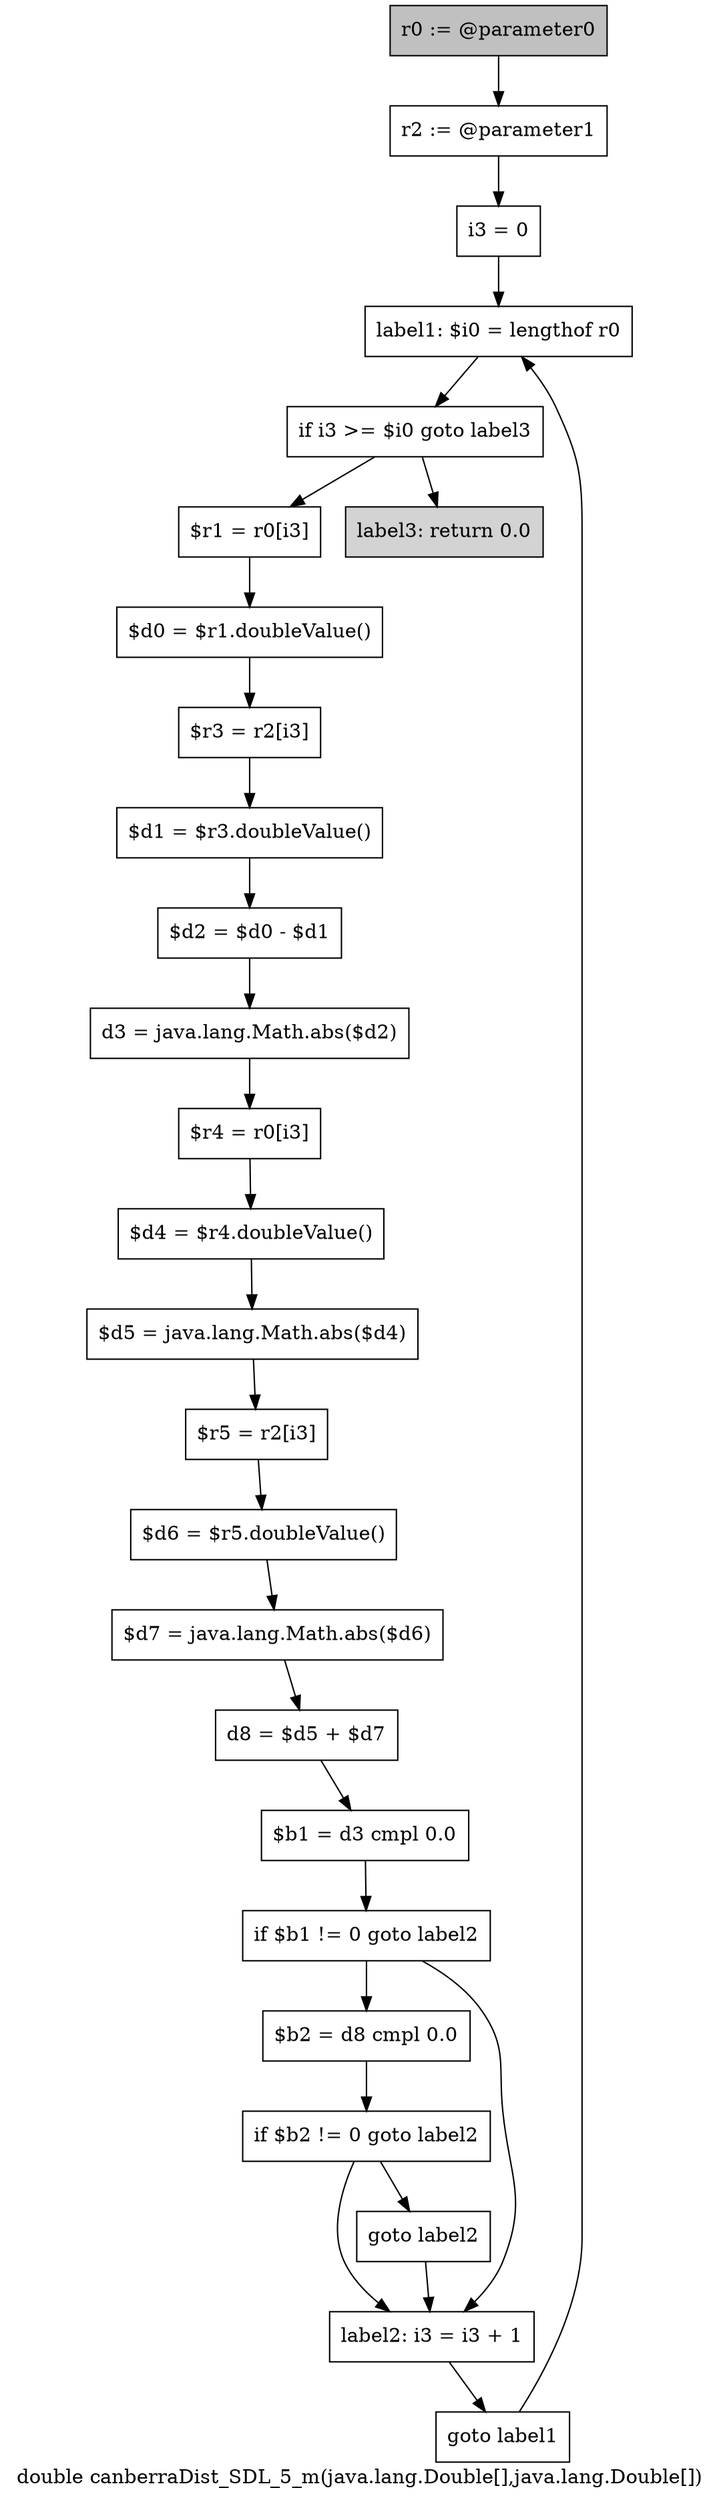 digraph "double canberraDist_SDL_5_m(java.lang.Double[],java.lang.Double[])" {
    label="double canberraDist_SDL_5_m(java.lang.Double[],java.lang.Double[])";
    node [shape=box];
    "0" [style=filled,fillcolor=gray,label="r0 := @parameter0",];
    "1" [label="r2 := @parameter1",];
    "0"->"1";
    "2" [label="i3 = 0",];
    "1"->"2";
    "3" [label="label1: $i0 = lengthof r0",];
    "2"->"3";
    "4" [label="if i3 >= $i0 goto label3",];
    "3"->"4";
    "5" [label="$r1 = r0[i3]",];
    "4"->"5";
    "25" [style=filled,fillcolor=lightgray,label="label3: return 0.0",];
    "4"->"25";
    "6" [label="$d0 = $r1.doubleValue()",];
    "5"->"6";
    "7" [label="$r3 = r2[i3]",];
    "6"->"7";
    "8" [label="$d1 = $r3.doubleValue()",];
    "7"->"8";
    "9" [label="$d2 = $d0 - $d1",];
    "8"->"9";
    "10" [label="d3 = java.lang.Math.abs($d2)",];
    "9"->"10";
    "11" [label="$r4 = r0[i3]",];
    "10"->"11";
    "12" [label="$d4 = $r4.doubleValue()",];
    "11"->"12";
    "13" [label="$d5 = java.lang.Math.abs($d4)",];
    "12"->"13";
    "14" [label="$r5 = r2[i3]",];
    "13"->"14";
    "15" [label="$d6 = $r5.doubleValue()",];
    "14"->"15";
    "16" [label="$d7 = java.lang.Math.abs($d6)",];
    "15"->"16";
    "17" [label="d8 = $d5 + $d7",];
    "16"->"17";
    "18" [label="$b1 = d3 cmpl 0.0",];
    "17"->"18";
    "19" [label="if $b1 != 0 goto label2",];
    "18"->"19";
    "20" [label="$b2 = d8 cmpl 0.0",];
    "19"->"20";
    "23" [label="label2: i3 = i3 + 1",];
    "19"->"23";
    "21" [label="if $b2 != 0 goto label2",];
    "20"->"21";
    "22" [label="goto label2",];
    "21"->"22";
    "21"->"23";
    "22"->"23";
    "24" [label="goto label1",];
    "23"->"24";
    "24"->"3";
}
